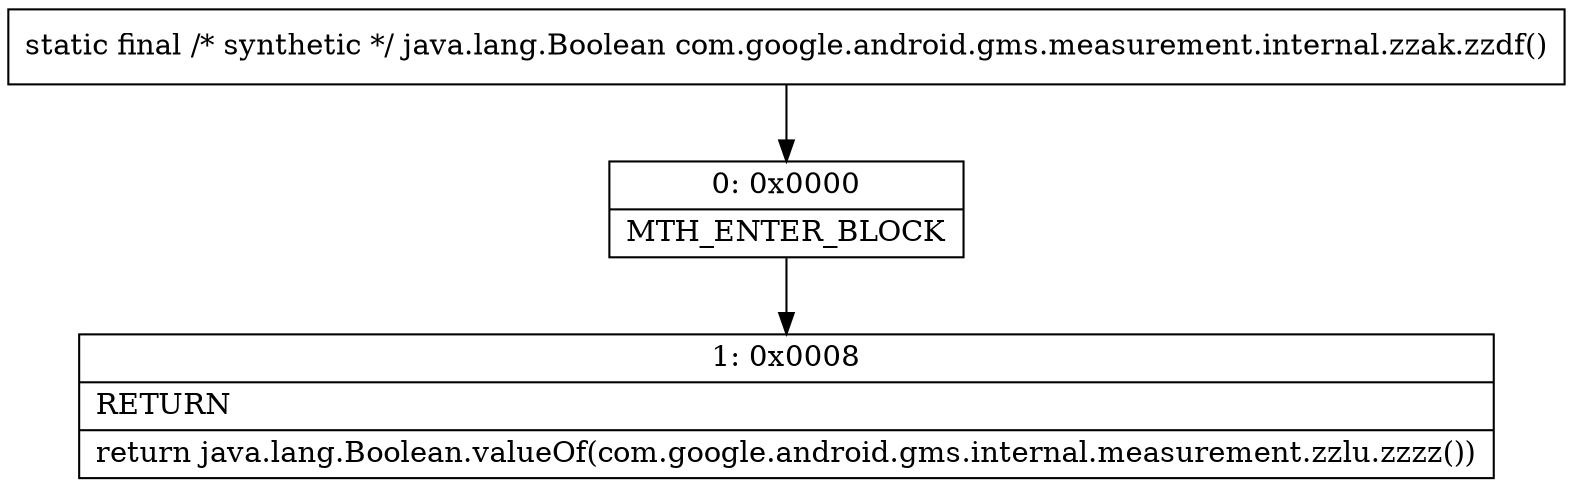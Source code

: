 digraph "CFG forcom.google.android.gms.measurement.internal.zzak.zzdf()Ljava\/lang\/Boolean;" {
Node_0 [shape=record,label="{0\:\ 0x0000|MTH_ENTER_BLOCK\l}"];
Node_1 [shape=record,label="{1\:\ 0x0008|RETURN\l|return java.lang.Boolean.valueOf(com.google.android.gms.internal.measurement.zzlu.zzzz())\l}"];
MethodNode[shape=record,label="{static final \/* synthetic *\/ java.lang.Boolean com.google.android.gms.measurement.internal.zzak.zzdf() }"];
MethodNode -> Node_0;
Node_0 -> Node_1;
}

